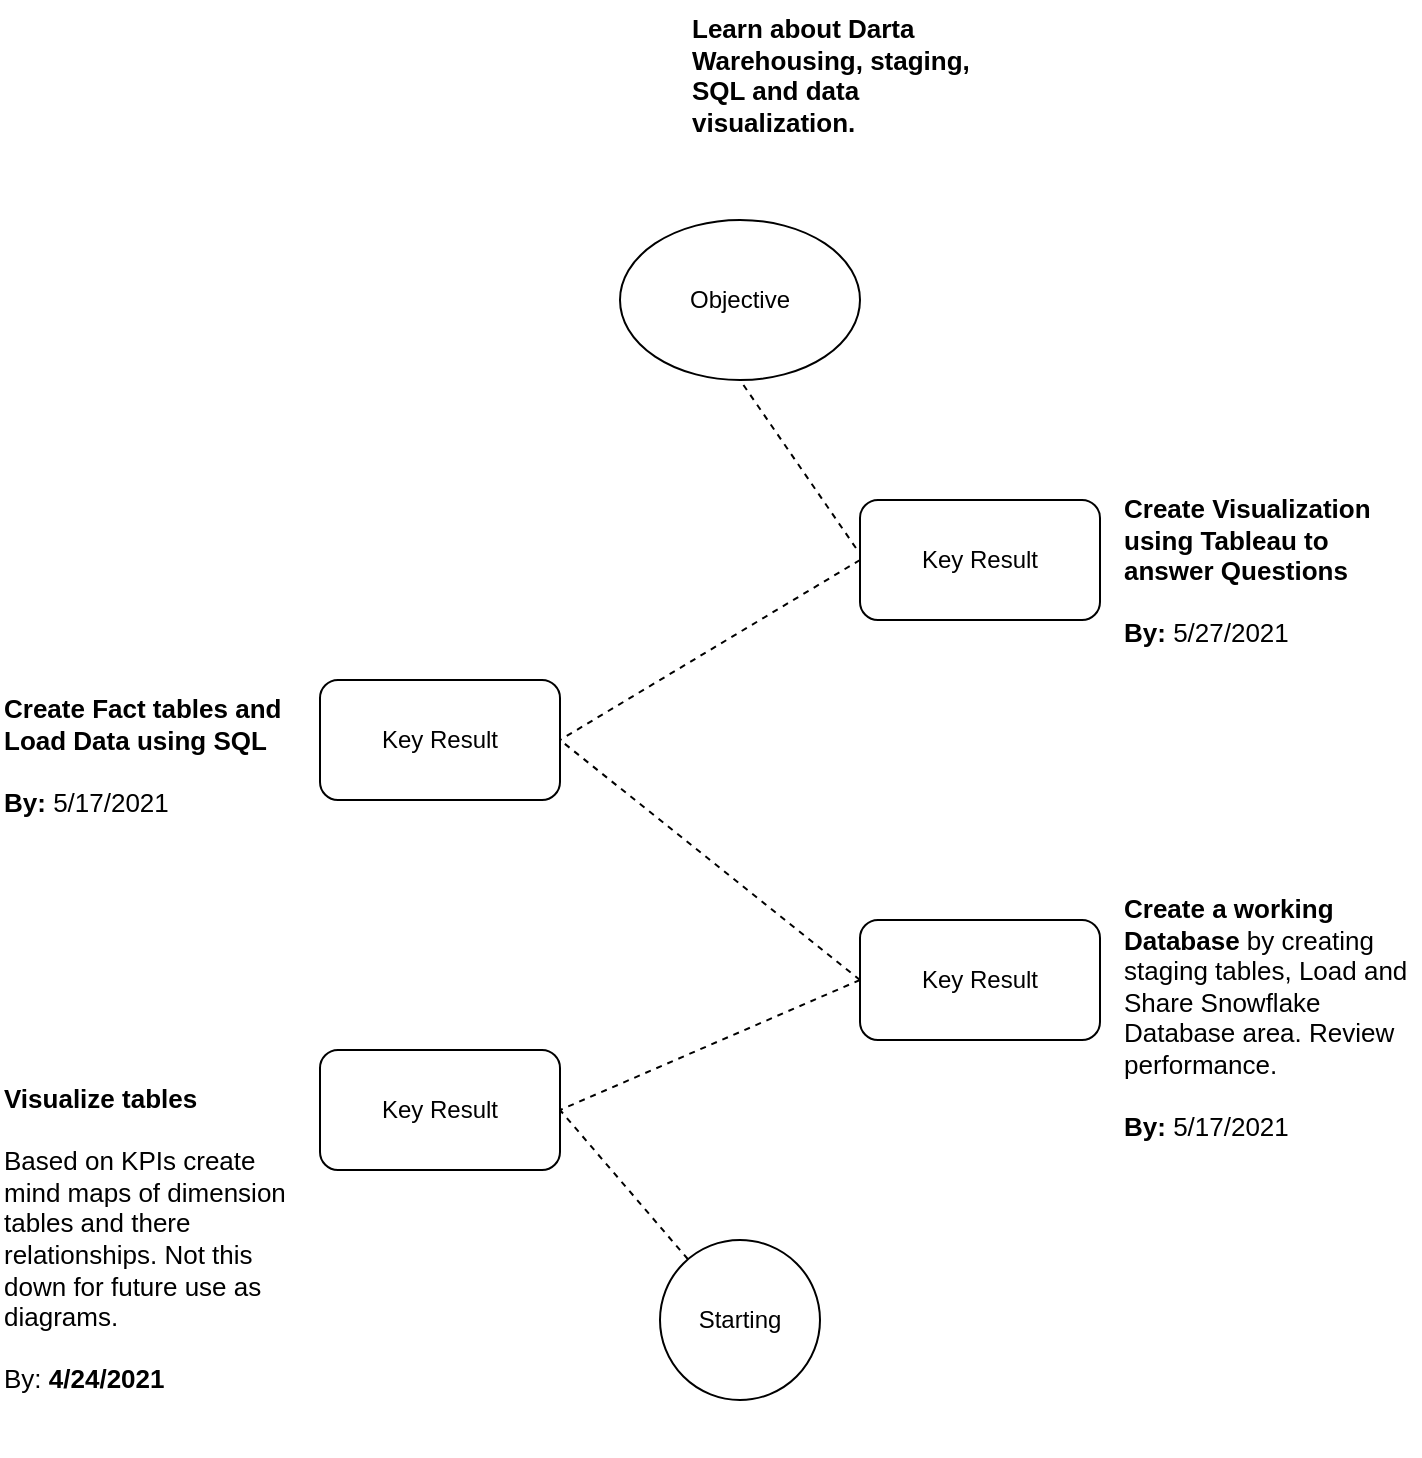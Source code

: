 <mxfile version="24.2.5" type="github">
  <diagram name="Page-1" id="94NcwXvAnLRyzOczJ1pp">
    <mxGraphModel dx="1468" dy="932" grid="1" gridSize="10" guides="1" tooltips="1" connect="1" arrows="1" fold="1" page="1" pageScale="1" pageWidth="827" pageHeight="1169" math="0" shadow="0">
      <root>
        <mxCell id="0" />
        <mxCell id="1" parent="0" />
        <mxCell id="k_JY0cRslp9KHgwekv9g-1" value="Objective" style="ellipse;whiteSpace=wrap;html=1;" vertex="1" parent="1">
          <mxGeometry x="360" y="300" width="120" height="80" as="geometry" />
        </mxCell>
        <mxCell id="k_JY0cRslp9KHgwekv9g-2" value="Starting" style="ellipse;whiteSpace=wrap;html=1;aspect=fixed;" vertex="1" parent="1">
          <mxGeometry x="380" y="810" width="80" height="80" as="geometry" />
        </mxCell>
        <mxCell id="k_JY0cRslp9KHgwekv9g-3" value="Key Result" style="rounded=1;whiteSpace=wrap;html=1;" vertex="1" parent="1">
          <mxGeometry x="210" y="715" width="120" height="60" as="geometry" />
        </mxCell>
        <mxCell id="k_JY0cRslp9KHgwekv9g-4" value="Key Result" style="rounded=1;whiteSpace=wrap;html=1;" vertex="1" parent="1">
          <mxGeometry x="480" y="650" width="120" height="60" as="geometry" />
        </mxCell>
        <mxCell id="k_JY0cRslp9KHgwekv9g-5" value="Key Result" style="rounded=1;whiteSpace=wrap;html=1;" vertex="1" parent="1">
          <mxGeometry x="210" y="530" width="120" height="60" as="geometry" />
        </mxCell>
        <mxCell id="k_JY0cRslp9KHgwekv9g-6" value="Key Result" style="rounded=1;whiteSpace=wrap;html=1;" vertex="1" parent="1">
          <mxGeometry x="480" y="440" width="120" height="60" as="geometry" />
        </mxCell>
        <mxCell id="k_JY0cRslp9KHgwekv9g-8" value="" style="endArrow=none;dashed=1;html=1;rounded=0;entryX=1;entryY=0.5;entryDx=0;entryDy=0;" edge="1" parent="1" source="k_JY0cRslp9KHgwekv9g-2" target="k_JY0cRslp9KHgwekv9g-3">
          <mxGeometry width="50" height="50" relative="1" as="geometry">
            <mxPoint x="430" y="520" as="sourcePoint" />
            <mxPoint x="480" y="470" as="targetPoint" />
          </mxGeometry>
        </mxCell>
        <mxCell id="k_JY0cRslp9KHgwekv9g-9" value="" style="endArrow=none;dashed=1;html=1;rounded=0;entryX=1;entryY=0.5;entryDx=0;entryDy=0;exitX=0;exitY=0.5;exitDx=0;exitDy=0;" edge="1" parent="1" source="k_JY0cRslp9KHgwekv9g-4" target="k_JY0cRslp9KHgwekv9g-3">
          <mxGeometry width="50" height="50" relative="1" as="geometry">
            <mxPoint x="420" y="803" as="sourcePoint" />
            <mxPoint x="360" y="750" as="targetPoint" />
          </mxGeometry>
        </mxCell>
        <mxCell id="k_JY0cRslp9KHgwekv9g-10" value="" style="endArrow=none;dashed=1;html=1;rounded=0;entryX=1;entryY=0.5;entryDx=0;entryDy=0;exitX=0;exitY=0.5;exitDx=0;exitDy=0;" edge="1" parent="1" source="k_JY0cRslp9KHgwekv9g-4" target="k_JY0cRslp9KHgwekv9g-5">
          <mxGeometry width="50" height="50" relative="1" as="geometry">
            <mxPoint x="510" y="660" as="sourcePoint" />
            <mxPoint x="360" y="750" as="targetPoint" />
          </mxGeometry>
        </mxCell>
        <mxCell id="k_JY0cRslp9KHgwekv9g-11" value="" style="endArrow=none;dashed=1;html=1;rounded=0;exitX=0;exitY=0.5;exitDx=0;exitDy=0;" edge="1" parent="1" source="k_JY0cRslp9KHgwekv9g-6">
          <mxGeometry width="50" height="50" relative="1" as="geometry">
            <mxPoint x="510" y="480" as="sourcePoint" />
            <mxPoint x="330" y="560" as="targetPoint" />
          </mxGeometry>
        </mxCell>
        <mxCell id="k_JY0cRslp9KHgwekv9g-12" value="" style="endArrow=none;dashed=1;html=1;rounded=0;exitX=-0.017;exitY=0.4;exitDx=0;exitDy=0;exitPerimeter=0;entryX=0.5;entryY=1;entryDx=0;entryDy=0;" edge="1" parent="1" source="k_JY0cRslp9KHgwekv9g-6" target="k_JY0cRslp9KHgwekv9g-1">
          <mxGeometry width="50" height="50" relative="1" as="geometry">
            <mxPoint x="510" y="280" as="sourcePoint" />
            <mxPoint x="350" y="360" as="targetPoint" />
          </mxGeometry>
        </mxCell>
        <mxCell id="k_JY0cRslp9KHgwekv9g-14" value="&lt;h1 style=&quot;margin-top: 0px; font-size: 13px;&quot;&gt;&lt;span style=&quot;background-color: initial;&quot;&gt;Visualize tables&lt;br&gt;&lt;br&gt;&lt;/span&gt;&lt;span style=&quot;font-weight: 400;&quot;&gt;Based on KPIs create mind maps of dimension tables and there relationships. Not this down for future use as diagrams.&lt;br&gt;&lt;br&gt;By:&amp;nbsp;&lt;/span&gt;4/24/2021&lt;/h1&gt;&lt;span style=&quot;font-size: medium;&quot;&gt;&lt;/span&gt;" style="text;html=1;whiteSpace=wrap;overflow=hidden;rounded=0;" vertex="1" parent="1">
          <mxGeometry x="50" y="725" width="150" height="190" as="geometry" />
        </mxCell>
        <mxCell id="k_JY0cRslp9KHgwekv9g-17" value="&lt;h1 style=&quot;margin-top: 0px; font-size: 13px;&quot;&gt;&lt;span style=&quot;background-color: initial;&quot;&gt;Create a working Database &lt;span style=&quot;font-weight: normal;&quot;&gt;by creating staging tables, Load and Share Snowflake Database area. Review performance.&lt;br&gt;&lt;/span&gt;&lt;/span&gt;&lt;br&gt;By:&amp;nbsp;&lt;span style=&quot;background-color: initial; font-weight: normal;&quot;&gt;5/17/2021&lt;/span&gt;&lt;span style=&quot;background-color: initial;&quot;&gt;&lt;span style=&quot;font-weight: normal;&quot;&gt;&lt;br&gt;&lt;/span&gt;&lt;/span&gt;&lt;/h1&gt;&lt;span style=&quot;font-size: medium;&quot;&gt;&lt;/span&gt;&lt;h1 style=&quot;margin-top: 0px; font-size: 13px;&quot;&gt;&lt;span style=&quot;font-weight: 400;&quot;&gt;&lt;br&gt;&lt;br&gt;&lt;br&gt;&lt;br&gt;&lt;/span&gt;&lt;/h1&gt;" style="text;html=1;whiteSpace=wrap;overflow=hidden;rounded=0;" vertex="1" parent="1">
          <mxGeometry x="610" y="630" width="150" height="150" as="geometry" />
        </mxCell>
        <mxCell id="k_JY0cRslp9KHgwekv9g-18" value="&lt;h1 style=&quot;margin-top: 0px; font-size: 13px;&quot;&gt;&lt;span style=&quot;background-color: initial;&quot;&gt;Create Fact tables and Load Data using SQL&lt;br&gt;&lt;/span&gt;&lt;br&gt;By:&amp;nbsp;&lt;span style=&quot;background-color: initial; font-weight: normal;&quot;&gt;5/17/2021&lt;/span&gt;&lt;span style=&quot;background-color: initial;&quot;&gt;&lt;br&gt;&lt;/span&gt;&lt;/h1&gt;&lt;span style=&quot;font-size: medium;&quot;&gt;&lt;/span&gt;&lt;h1 style=&quot;margin-top: 0px; font-size: 13px;&quot;&gt;&lt;span style=&quot;font-weight: 400;&quot;&gt;&lt;br&gt;&lt;br&gt;&lt;br&gt;&lt;br&gt;&lt;/span&gt;&lt;/h1&gt;" style="text;html=1;whiteSpace=wrap;overflow=hidden;rounded=0;" vertex="1" parent="1">
          <mxGeometry x="50" y="530" width="150" height="70" as="geometry" />
        </mxCell>
        <mxCell id="k_JY0cRslp9KHgwekv9g-19" value="&lt;h1 style=&quot;margin-top: 0px; font-size: 13px;&quot;&gt;&lt;span style=&quot;background-color: initial;&quot;&gt;Create Visualization using Tableau to answer Questions&lt;br&gt;&lt;/span&gt;&lt;br&gt;By:&amp;nbsp;&lt;span style=&quot;background-color: initial; font-weight: normal;&quot;&gt;5/27/2021&lt;/span&gt;&lt;span style=&quot;background-color: initial;&quot;&gt;&lt;br&gt;&lt;/span&gt;&lt;/h1&gt;&lt;span style=&quot;font-size: medium;&quot;&gt;&lt;/span&gt;&lt;h1 style=&quot;margin-top: 0px; font-size: 13px;&quot;&gt;&lt;span style=&quot;font-weight: 400;&quot;&gt;&lt;br&gt;&lt;br&gt;&lt;br&gt;&lt;br&gt;&lt;/span&gt;&lt;/h1&gt;" style="text;html=1;whiteSpace=wrap;overflow=hidden;rounded=0;" vertex="1" parent="1">
          <mxGeometry x="610" y="430" width="150" height="100" as="geometry" />
        </mxCell>
        <mxCell id="k_JY0cRslp9KHgwekv9g-21" value="&lt;h1 style=&quot;margin-top: 0px; font-size: 13px;&quot;&gt;Learn about Darta Warehousing, staging, SQL and data visualization.&lt;br&gt;&lt;span style=&quot;background-color: initial;&quot;&gt;&lt;br&gt;&lt;/span&gt;&lt;/h1&gt;&lt;span style=&quot;font-size: medium;&quot;&gt;&lt;/span&gt;&lt;h1 style=&quot;margin-top: 0px; font-size: 13px;&quot;&gt;&lt;span style=&quot;font-weight: 400;&quot;&gt;&lt;br&gt;&lt;br&gt;&lt;br&gt;&lt;br&gt;&lt;/span&gt;&lt;/h1&gt;" style="text;html=1;whiteSpace=wrap;overflow=hidden;rounded=0;" vertex="1" parent="1">
          <mxGeometry x="394" y="190" width="150" height="100" as="geometry" />
        </mxCell>
      </root>
    </mxGraphModel>
  </diagram>
</mxfile>
